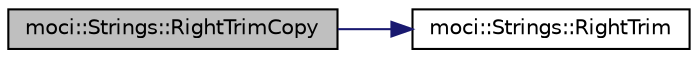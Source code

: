 digraph "moci::Strings::RightTrimCopy"
{
 // INTERACTIVE_SVG=YES
  edge [fontname="Helvetica",fontsize="10",labelfontname="Helvetica",labelfontsize="10"];
  node [fontname="Helvetica",fontsize="10",shape=record];
  rankdir="LR";
  Node5 [label="moci::Strings::RightTrimCopy",height=0.2,width=0.4,color="black", fillcolor="grey75", style="filled", fontcolor="black"];
  Node5 -> Node6 [color="midnightblue",fontsize="10",style="solid",fontname="Helvetica"];
  Node6 [label="moci::Strings::RightTrim",height=0.2,width=0.4,color="black", fillcolor="white", style="filled",URL="$classmoci_1_1Strings.html#a8dc2163fcc5ff7c71c49e2bd939961fe",tooltip="Remove all trailing spaces on the given string in place. "];
}
